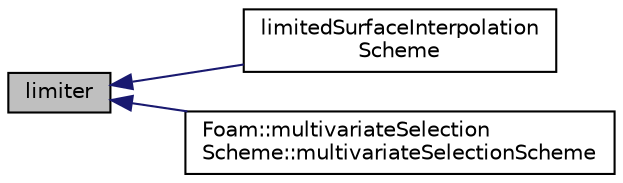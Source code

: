 digraph "limiter"
{
  bgcolor="transparent";
  edge [fontname="Helvetica",fontsize="10",labelfontname="Helvetica",labelfontsize="10"];
  node [fontname="Helvetica",fontsize="10",shape=record];
  rankdir="LR";
  Node194 [label="limiter",height=0.2,width=0.4,color="black", fillcolor="grey75", style="filled", fontcolor="black"];
  Node194 -> Node195 [dir="back",color="midnightblue",fontsize="10",style="solid",fontname="Helvetica"];
  Node195 [label="limitedSurfaceInterpolation\lScheme",height=0.2,width=0.4,color="black",URL="$a23865.html#a4c0e48ec75f4c1664396ed3d68d3282f",tooltip="Construct from mesh and Istream. "];
  Node194 -> Node196 [dir="back",color="midnightblue",fontsize="10",style="solid",fontname="Helvetica"];
  Node196 [label="Foam::multivariateSelection\lScheme::multivariateSelectionScheme",height=0.2,width=0.4,color="black",URL="$a23937.html#a3f90d5fb2cb054bd811362c07ceb2019",tooltip="Construct for field, faceFlux and Istream. "];
}
